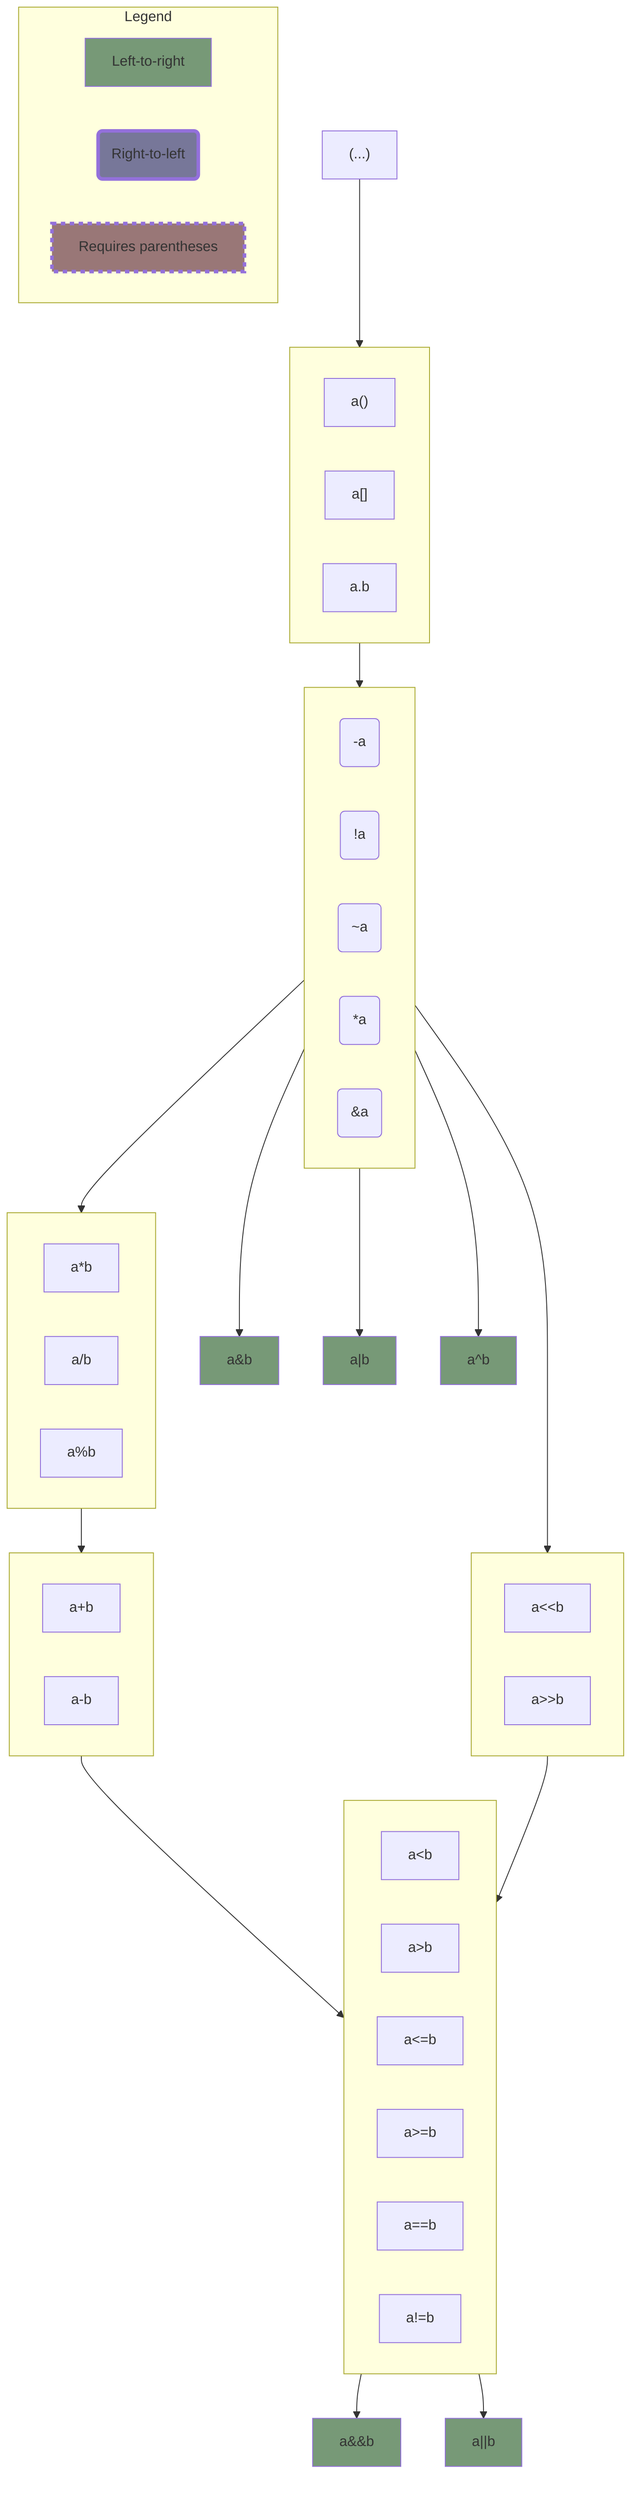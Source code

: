 flowchart TD
    classDef ltrGraph fill:#797;
    classDef rtlGraph fill:#779,stroke-width:4px;
    classDef noneGraph fill:#977,stroke-width:4px,stroke-dasharray: 5 5;
    subgraph legend["Legend"]
    legend0["Left-to-right"]:::ltrGraph
    legend1("Right-to-left"):::rtlGraph
    legend2["Requires parentheses"]:::noneGraph
    end
    A["(...)"]
    subgraph primary[" "]
    primary0["a()"]
    primary1["a[]"]
    primary2["a.b"]
    end
    subgraph unary[" "]
    unary0("-a")
    unary1("!a")
    unary2("~a")
    unary3("*a")
    unary4("&a")
    end
    subgraph multiplicative[" "]
    multiplicative0["a*b"]
    multiplicative1["a/b"]
    multiplicative2["a%b"]
    end
    subgraph additive[" "]
    additive0["a+b"]
    additive1["a-b"]
    end
    subgraph shift[" "]
    shift0["a&lt;&lt;b"]
    shift1["a>>b"]
    end
    subgraph relational[" "]
    relational0["a&lt;b"]
    relational1["a>b"]
    relational2["a&lt;=b"]
    relational3["a>=b"]
    relational4["a==b"]
    relational5["a!=b"]
    end
    class primary ltrGraph;
    class unary rtlGraph;
    class multiplicative ltrGraph;
    class additive ltrGraph;
    class shift noneGraph;
    class relational noneGraph;
    A-->primary
    primary-->unary
    unary-->multiplicative
    unary-->shift
    unary-->binary0["a&b"]:::ltrGraph;
    unary-->binary1["a|b"]:::ltrGraph;
    unary-->binary2["a^b"]:::ltrGraph;
    multiplicative-->additive
    additive-->relational
    shift-->relational
    relational-->shortcircuit0["a&&b"]:::ltrGraph;
    relational-->shortcircuit1["a||b"]:::ltrGraph;